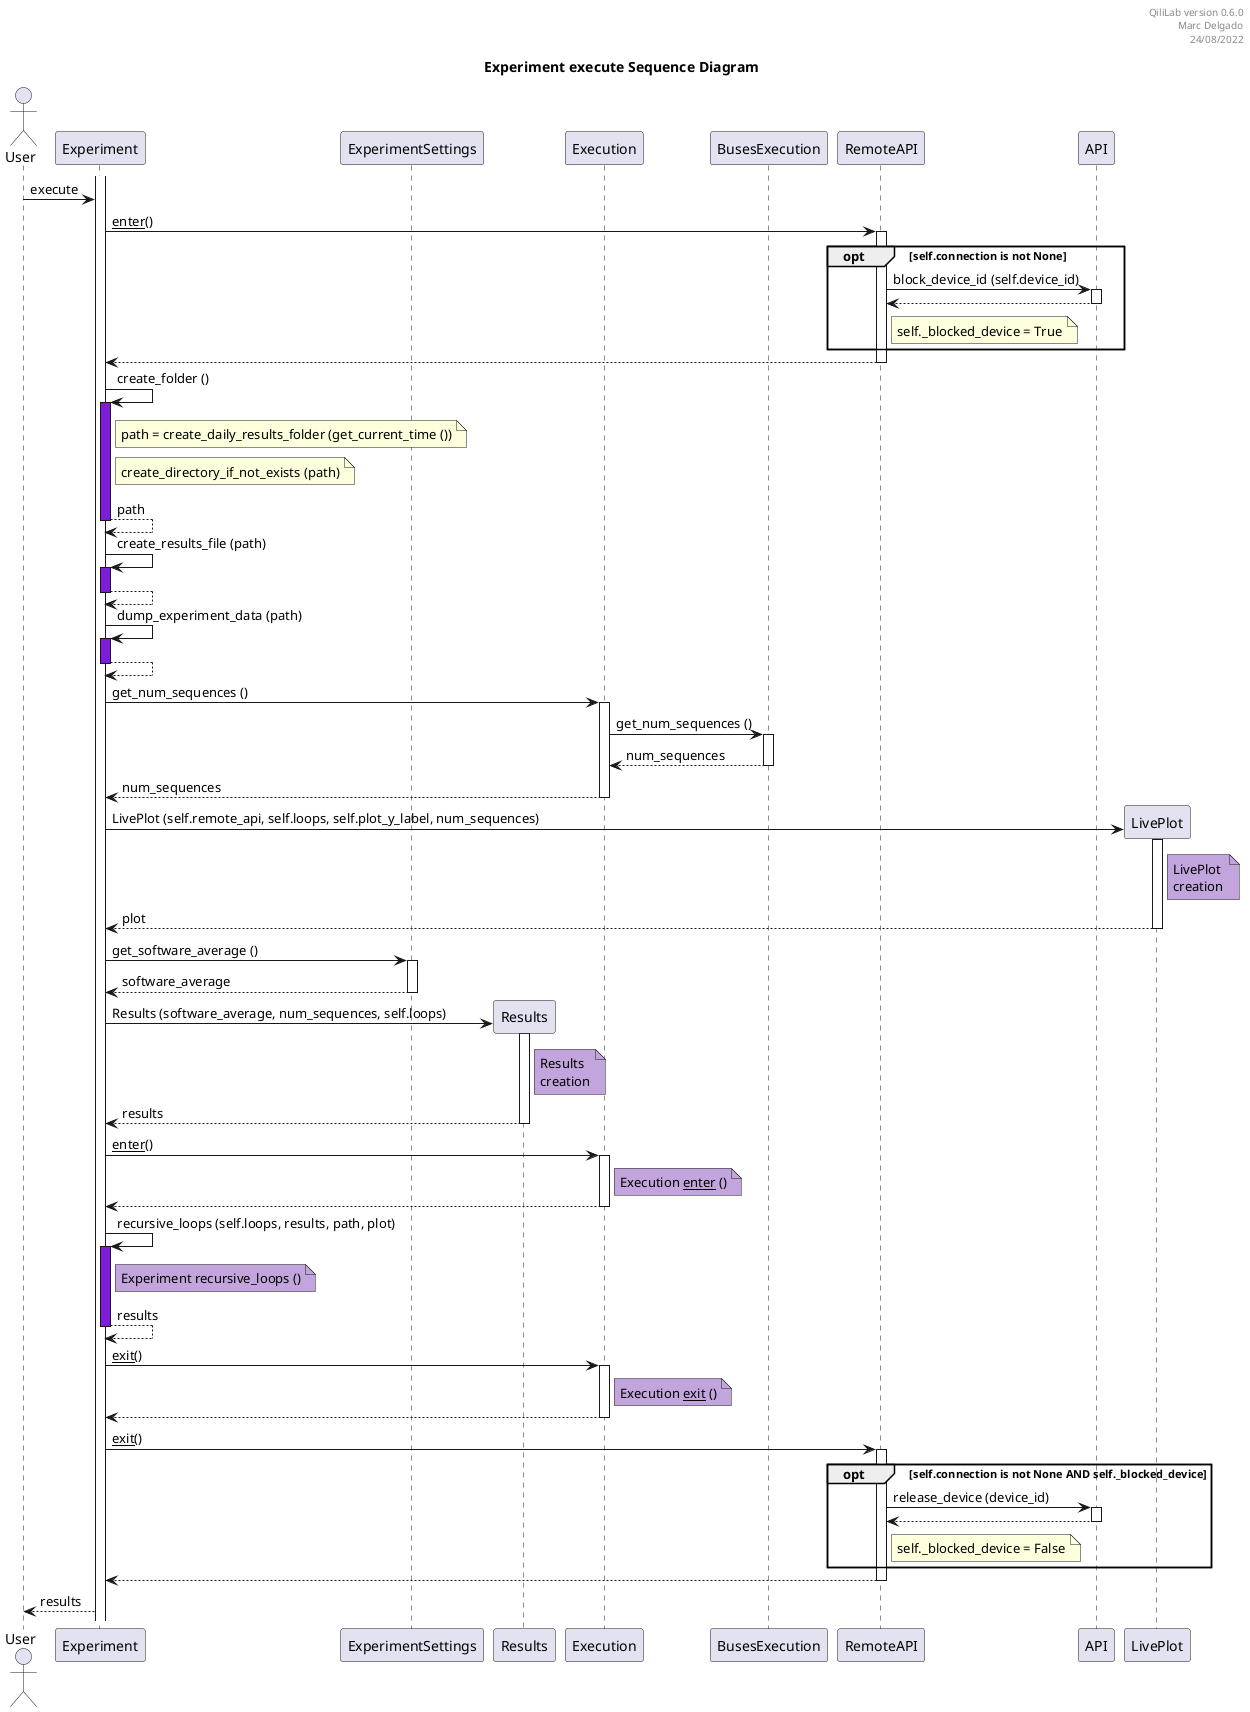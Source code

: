@startuml

header QiliLab version 0.6.0\nMarc Delgado\n24/08/2022
title Experiment execute Sequence Diagram

actor User as usr
participant Experiment as exp
participant ExperimentSettings as expset
participant Results as results
participant Execution as exe
participant BusesExecution as busesexe
participant RemoteAPI as remote_api
participant API as api
participant LivePlot as liveplot

activate exp
usr -> exp: execute
exp -> remote_api ++: __enter__()
opt self.connection is not None
      remote_api -> api ++: block_device_id (self.device_id)
      return
      note right of remote_api: self._blocked_device = True
end
return

exp -> exp: create_folder ()
activate exp #7F1CDB
note right of exp: path = create_daily_results_folder (get_current_time ())
note right of exp: create_directory_if_not_exists (path)
return path
exp -> exp: create_results_file (path)
activate exp #7F1CDB
return
exp -> exp: dump_experiment_data (path)
activate exp #7F1CDB
return

exp -> exe ++: get_num_sequences ()
exe -> busesexe ++: get_num_sequences ()
return num_sequences
return num_sequences

exp -> liveplot **: LivePlot (self.remote_api, self.loops, self.plot_y_label, num_sequences)
activate liveplot
note right of liveplot #C2A5DC: LivePlot \ncreation
return plot

exp -> expset ++: get_software_average ()
return software_average
exp -> results **: Results (software_average, num_sequences, self.loops)
activate results
note right of results #C2A5DC: Results \ncreation
return results

exp -> exe ++: __enter__()
note right of exe #C2A5DC: Execution __enter__ ()
return

exp -> exp: recursive_loops (self.loops, results, path, plot)
activate exp #7F1CDB
note right of exp #C2A5DC: Experiment recursive_loops ()

return results
exp -> exe ++: __exit__()
note right of exe #C2A5DC: Execution __exit__ ()
return

exp -> remote_api ++: __exit__()
opt self.connection is not None AND self._blocked_device
      remote_api -> api ++ : release_device (device_id)
      return
      note right of remote_api: self._blocked_device = False
end
return

usr <-- exp: results
@enduml
